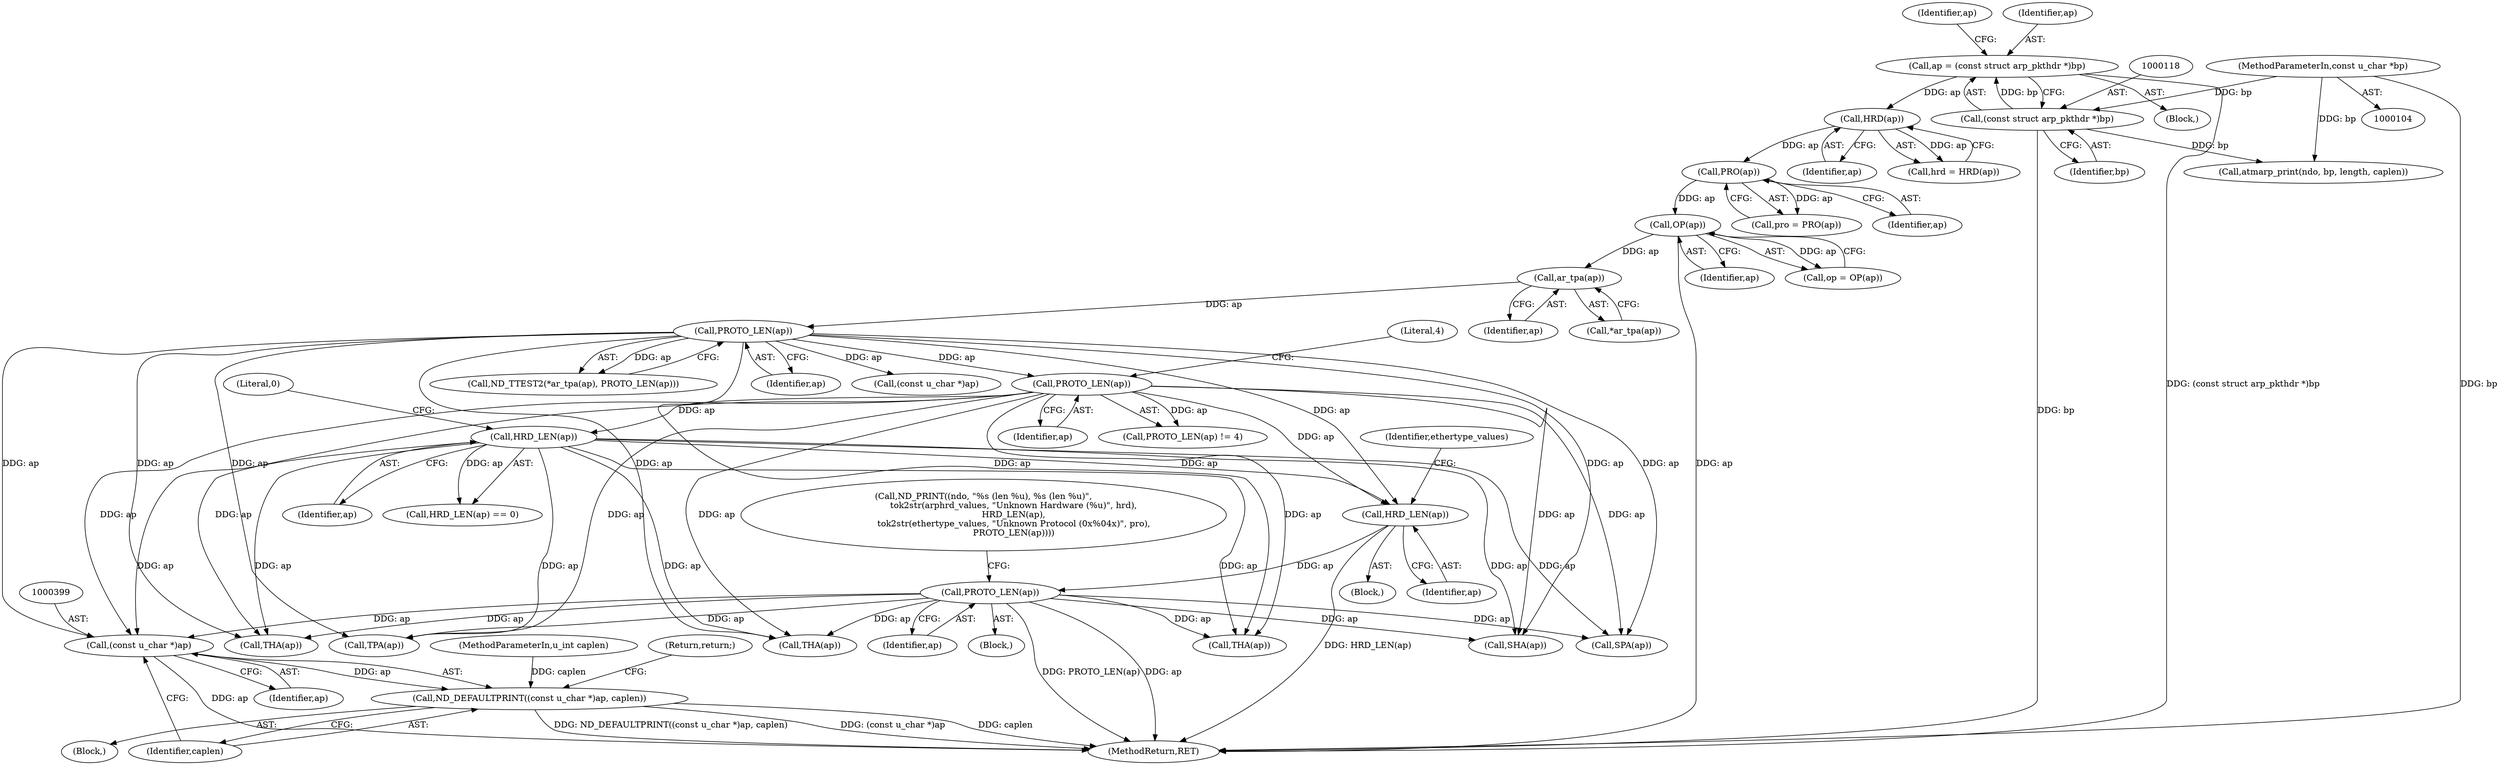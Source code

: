 digraph "0_tcpdump_13ab8d18617d616c7d343530f8a842e7143fb5cc@pointer" {
"1000398" [label="(Call,(const u_char *)ap)"];
"1000227" [label="(Call,PROTO_LEN(ap))"];
"1000220" [label="(Call,HRD_LEN(ap))"];
"1000202" [label="(Call,HRD_LEN(ap))"];
"1000197" [label="(Call,PROTO_LEN(ap))"];
"1000161" [label="(Call,PROTO_LEN(ap))"];
"1000159" [label="(Call,ar_tpa(ap))"];
"1000133" [label="(Call,OP(ap))"];
"1000129" [label="(Call,PRO(ap))"];
"1000125" [label="(Call,HRD(ap))"];
"1000115" [label="(Call,ap = (const struct arp_pkthdr *)bp)"];
"1000117" [label="(Call,(const struct arp_pkthdr *)bp)"];
"1000106" [label="(MethodParameterIn,const u_char *bp)"];
"1000397" [label="(Call,ND_DEFAULTPRINT((const u_char *)ap, caplen))"];
"1000204" [label="(Literal,0)"];
"1000227" [label="(Call,PROTO_LEN(ap))"];
"1000161" [label="(Call,PROTO_LEN(ap))"];
"1000197" [label="(Call,PROTO_LEN(ap))"];
"1000125" [label="(Call,HRD(ap))"];
"1000159" [label="(Call,ar_tpa(ap))"];
"1000160" [label="(Identifier,ap)"];
"1000398" [label="(Call,(const u_char *)ap)"];
"1000203" [label="(Identifier,ap)"];
"1000254" [label="(Block,)"];
"1000397" [label="(Call,ND_DEFAULTPRINT((const u_char *)ap, caplen))"];
"1000400" [label="(Identifier,ap)"];
"1000202" [label="(Call,HRD_LEN(ap))"];
"1000201" [label="(Call,HRD_LEN(ap) == 0)"];
"1000219" [label="(Block,)"];
"1000198" [label="(Identifier,ap)"];
"1000157" [label="(Call,ND_TTEST2(*ar_tpa(ap), PROTO_LEN(ap)))"];
"1000323" [label="(Call,THA(ap))"];
"1000123" [label="(Call,hrd = HRD(ap))"];
"1000122" [label="(Identifier,ap)"];
"1000304" [label="(Call,SPA(ap))"];
"1000127" [label="(Call,pro = PRO(ap))"];
"1000228" [label="(Identifier,ap)"];
"1000220" [label="(Call,HRD_LEN(ap))"];
"1000224" [label="(Identifier,ethertype_values)"];
"1000158" [label="(Call,*ar_tpa(ap))"];
"1000209" [label="(Call,ND_PRINT((ndo, \"%s (len %u), %s (len %u)\",\n                      tok2str(arphrd_values, \"Unknown Hardware (%u)\", hrd),\n                      HRD_LEN(ap),\n                      tok2str(ethertype_values, \"Unknown Protocol (0x%04x)\", pro),\n                      PROTO_LEN(ap))))"];
"1000106" [label="(MethodParameterIn,const u_char *bp)"];
"1000402" [label="(Return,return;)"];
"1000222" [label="(Block,)"];
"1000221" [label="(Identifier,ap)"];
"1000129" [label="(Call,PRO(ap))"];
"1000401" [label="(Identifier,caplen)"];
"1000345" [label="(Call,THA(ap))"];
"1000109" [label="(Block,)"];
"1000126" [label="(Identifier,ap)"];
"1000119" [label="(Identifier,bp)"];
"1000199" [label="(Literal,4)"];
"1000263" [label="(Call,TPA(ap))"];
"1000162" [label="(Identifier,ap)"];
"1000386" [label="(Call,SHA(ap))"];
"1000117" [label="(Call,(const struct arp_pkthdr *)bp)"];
"1000130" [label="(Identifier,ap)"];
"1000108" [label="(MethodParameterIn,u_int caplen)"];
"1000134" [label="(Identifier,ap)"];
"1000115" [label="(Call,ap = (const struct arp_pkthdr *)bp)"];
"1000116" [label="(Identifier,ap)"];
"1000171" [label="(Call,(const u_char *)ap)"];
"1000133" [label="(Call,OP(ap))"];
"1000139" [label="(Call,atmarp_print(ndo, bp, length, caplen))"];
"1000418" [label="(MethodReturn,RET)"];
"1000364" [label="(Call,THA(ap))"];
"1000131" [label="(Call,op = OP(ap))"];
"1000196" [label="(Call,PROTO_LEN(ap) != 4)"];
"1000398" -> "1000397"  [label="AST: "];
"1000398" -> "1000400"  [label="CFG: "];
"1000399" -> "1000398"  [label="AST: "];
"1000400" -> "1000398"  [label="AST: "];
"1000401" -> "1000398"  [label="CFG: "];
"1000398" -> "1000418"  [label="DDG: ap"];
"1000398" -> "1000397"  [label="DDG: ap"];
"1000227" -> "1000398"  [label="DDG: ap"];
"1000202" -> "1000398"  [label="DDG: ap"];
"1000161" -> "1000398"  [label="DDG: ap"];
"1000197" -> "1000398"  [label="DDG: ap"];
"1000227" -> "1000222"  [label="AST: "];
"1000227" -> "1000228"  [label="CFG: "];
"1000228" -> "1000227"  [label="AST: "];
"1000209" -> "1000227"  [label="CFG: "];
"1000227" -> "1000418"  [label="DDG: PROTO_LEN(ap)"];
"1000227" -> "1000418"  [label="DDG: ap"];
"1000220" -> "1000227"  [label="DDG: ap"];
"1000227" -> "1000263"  [label="DDG: ap"];
"1000227" -> "1000304"  [label="DDG: ap"];
"1000227" -> "1000323"  [label="DDG: ap"];
"1000227" -> "1000345"  [label="DDG: ap"];
"1000227" -> "1000364"  [label="DDG: ap"];
"1000227" -> "1000386"  [label="DDG: ap"];
"1000220" -> "1000219"  [label="AST: "];
"1000220" -> "1000221"  [label="CFG: "];
"1000221" -> "1000220"  [label="AST: "];
"1000224" -> "1000220"  [label="CFG: "];
"1000220" -> "1000418"  [label="DDG: HRD_LEN(ap)"];
"1000202" -> "1000220"  [label="DDG: ap"];
"1000161" -> "1000220"  [label="DDG: ap"];
"1000197" -> "1000220"  [label="DDG: ap"];
"1000202" -> "1000201"  [label="AST: "];
"1000202" -> "1000203"  [label="CFG: "];
"1000203" -> "1000202"  [label="AST: "];
"1000204" -> "1000202"  [label="CFG: "];
"1000202" -> "1000201"  [label="DDG: ap"];
"1000197" -> "1000202"  [label="DDG: ap"];
"1000202" -> "1000263"  [label="DDG: ap"];
"1000202" -> "1000304"  [label="DDG: ap"];
"1000202" -> "1000323"  [label="DDG: ap"];
"1000202" -> "1000345"  [label="DDG: ap"];
"1000202" -> "1000364"  [label="DDG: ap"];
"1000202" -> "1000386"  [label="DDG: ap"];
"1000197" -> "1000196"  [label="AST: "];
"1000197" -> "1000198"  [label="CFG: "];
"1000198" -> "1000197"  [label="AST: "];
"1000199" -> "1000197"  [label="CFG: "];
"1000197" -> "1000196"  [label="DDG: ap"];
"1000161" -> "1000197"  [label="DDG: ap"];
"1000197" -> "1000263"  [label="DDG: ap"];
"1000197" -> "1000304"  [label="DDG: ap"];
"1000197" -> "1000323"  [label="DDG: ap"];
"1000197" -> "1000345"  [label="DDG: ap"];
"1000197" -> "1000364"  [label="DDG: ap"];
"1000197" -> "1000386"  [label="DDG: ap"];
"1000161" -> "1000157"  [label="AST: "];
"1000161" -> "1000162"  [label="CFG: "];
"1000162" -> "1000161"  [label="AST: "];
"1000157" -> "1000161"  [label="CFG: "];
"1000161" -> "1000157"  [label="DDG: ap"];
"1000159" -> "1000161"  [label="DDG: ap"];
"1000161" -> "1000171"  [label="DDG: ap"];
"1000161" -> "1000263"  [label="DDG: ap"];
"1000161" -> "1000304"  [label="DDG: ap"];
"1000161" -> "1000323"  [label="DDG: ap"];
"1000161" -> "1000345"  [label="DDG: ap"];
"1000161" -> "1000364"  [label="DDG: ap"];
"1000161" -> "1000386"  [label="DDG: ap"];
"1000159" -> "1000158"  [label="AST: "];
"1000159" -> "1000160"  [label="CFG: "];
"1000160" -> "1000159"  [label="AST: "];
"1000158" -> "1000159"  [label="CFG: "];
"1000133" -> "1000159"  [label="DDG: ap"];
"1000133" -> "1000131"  [label="AST: "];
"1000133" -> "1000134"  [label="CFG: "];
"1000134" -> "1000133"  [label="AST: "];
"1000131" -> "1000133"  [label="CFG: "];
"1000133" -> "1000418"  [label="DDG: ap"];
"1000133" -> "1000131"  [label="DDG: ap"];
"1000129" -> "1000133"  [label="DDG: ap"];
"1000129" -> "1000127"  [label="AST: "];
"1000129" -> "1000130"  [label="CFG: "];
"1000130" -> "1000129"  [label="AST: "];
"1000127" -> "1000129"  [label="CFG: "];
"1000129" -> "1000127"  [label="DDG: ap"];
"1000125" -> "1000129"  [label="DDG: ap"];
"1000125" -> "1000123"  [label="AST: "];
"1000125" -> "1000126"  [label="CFG: "];
"1000126" -> "1000125"  [label="AST: "];
"1000123" -> "1000125"  [label="CFG: "];
"1000125" -> "1000123"  [label="DDG: ap"];
"1000115" -> "1000125"  [label="DDG: ap"];
"1000115" -> "1000109"  [label="AST: "];
"1000115" -> "1000117"  [label="CFG: "];
"1000116" -> "1000115"  [label="AST: "];
"1000117" -> "1000115"  [label="AST: "];
"1000122" -> "1000115"  [label="CFG: "];
"1000115" -> "1000418"  [label="DDG: (const struct arp_pkthdr *)bp"];
"1000117" -> "1000115"  [label="DDG: bp"];
"1000117" -> "1000119"  [label="CFG: "];
"1000118" -> "1000117"  [label="AST: "];
"1000119" -> "1000117"  [label="AST: "];
"1000117" -> "1000418"  [label="DDG: bp"];
"1000106" -> "1000117"  [label="DDG: bp"];
"1000117" -> "1000139"  [label="DDG: bp"];
"1000106" -> "1000104"  [label="AST: "];
"1000106" -> "1000418"  [label="DDG: bp"];
"1000106" -> "1000139"  [label="DDG: bp"];
"1000397" -> "1000254"  [label="AST: "];
"1000397" -> "1000401"  [label="CFG: "];
"1000401" -> "1000397"  [label="AST: "];
"1000402" -> "1000397"  [label="CFG: "];
"1000397" -> "1000418"  [label="DDG: ND_DEFAULTPRINT((const u_char *)ap, caplen)"];
"1000397" -> "1000418"  [label="DDG: (const u_char *)ap"];
"1000397" -> "1000418"  [label="DDG: caplen"];
"1000108" -> "1000397"  [label="DDG: caplen"];
}
